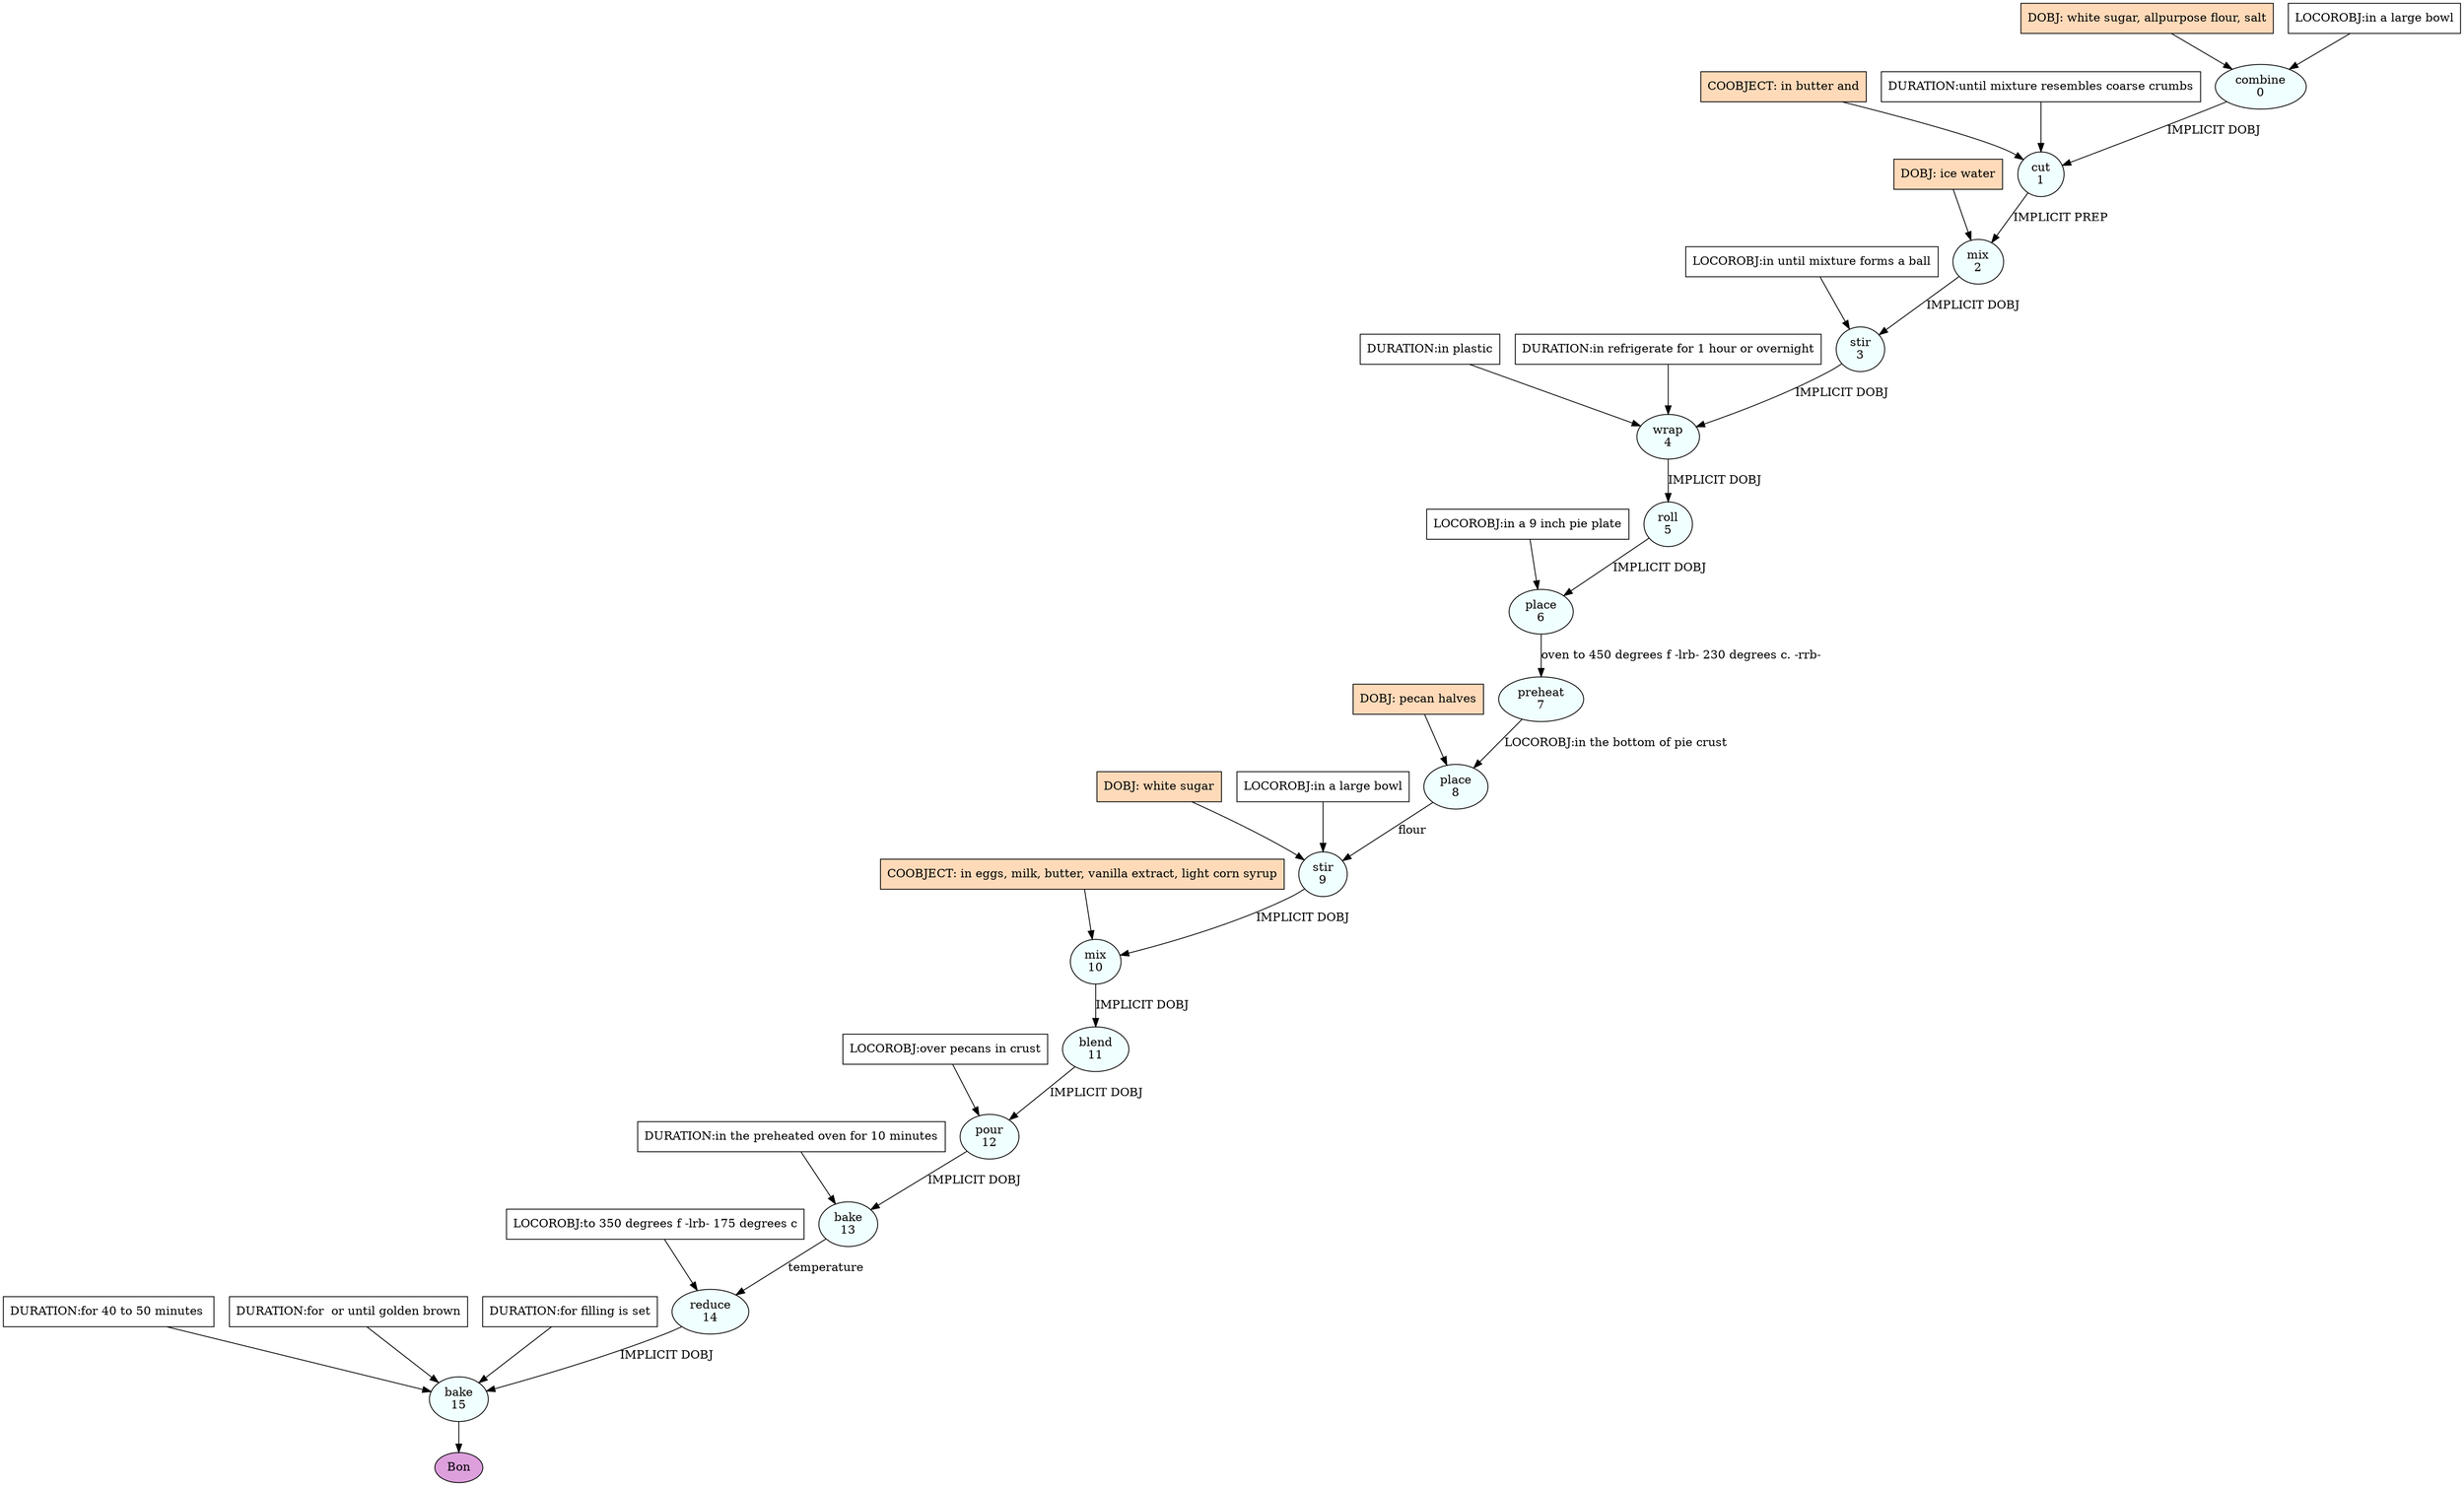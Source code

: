 digraph recipe {
E0[label="combine
0", shape=oval, style=filled, fillcolor=azure]
E1[label="cut
1", shape=oval, style=filled, fillcolor=azure]
E2[label="mix
2", shape=oval, style=filled, fillcolor=azure]
E3[label="stir
3", shape=oval, style=filled, fillcolor=azure]
E4[label="wrap
4", shape=oval, style=filled, fillcolor=azure]
E5[label="roll
5", shape=oval, style=filled, fillcolor=azure]
E6[label="place
6", shape=oval, style=filled, fillcolor=azure]
E7[label="preheat
7", shape=oval, style=filled, fillcolor=azure]
E8[label="place
8", shape=oval, style=filled, fillcolor=azure]
E9[label="stir
9", shape=oval, style=filled, fillcolor=azure]
E10[label="mix
10", shape=oval, style=filled, fillcolor=azure]
E11[label="blend
11", shape=oval, style=filled, fillcolor=azure]
E12[label="pour
12", shape=oval, style=filled, fillcolor=azure]
E13[label="bake
13", shape=oval, style=filled, fillcolor=azure]
E14[label="reduce
14", shape=oval, style=filled, fillcolor=azure]
E15[label="bake
15", shape=oval, style=filled, fillcolor=azure]
D0[label="DOBJ: white sugar, allpurpose flour, salt", shape=box, style=filled, fillcolor=peachpuff]
D0 -> E0
P0_0[label="LOCOROBJ:in a large bowl", shape=box, style=filled, fillcolor=white]
P0_0 -> E0
E0 -> E1 [label="IMPLICIT DOBJ"]
P1_0_ing[label="COOBJECT: in butter and", shape=box, style=filled, fillcolor=peachpuff]
P1_0_ing -> E1
P1_1_0[label="DURATION:until mixture resembles coarse crumbs", shape=box, style=filled, fillcolor=white]
P1_1_0 -> E1
D2_ing[label="DOBJ: ice water", shape=box, style=filled, fillcolor=peachpuff]
D2_ing -> E2
E1 -> E2 [label="IMPLICIT PREP"]
E2 -> E3 [label="IMPLICIT DOBJ"]
P3_0_0[label="LOCOROBJ:in until mixture forms a ball", shape=box, style=filled, fillcolor=white]
P3_0_0 -> E3
E3 -> E4 [label="IMPLICIT DOBJ"]
P4_0_0[label="DURATION:in plastic", shape=box, style=filled, fillcolor=white]
P4_0_0 -> E4
P4_0_1[label="DURATION:in refrigerate for 1 hour or overnight", shape=box, style=filled, fillcolor=white]
P4_0_1 -> E4
E4 -> E5 [label="IMPLICIT DOBJ"]
E5 -> E6 [label="IMPLICIT DOBJ"]
P6_0_0[label="LOCOROBJ:in a 9 inch pie plate", shape=box, style=filled, fillcolor=white]
P6_0_0 -> E6
E6 -> E7 [label="oven to 450 degrees f -lrb- 230 degrees c. -rrb-"]
D8_ing[label="DOBJ: pecan halves", shape=box, style=filled, fillcolor=peachpuff]
D8_ing -> E8
E7 -> E8 [label="LOCOROBJ:in the bottom of pie crust"]
D9_ing[label="DOBJ: white sugar", shape=box, style=filled, fillcolor=peachpuff]
D9_ing -> E9
E8 -> E9 [label="flour"]
P9_0_0[label="LOCOROBJ:in a large bowl", shape=box, style=filled, fillcolor=white]
P9_0_0 -> E9
E9 -> E10 [label="IMPLICIT DOBJ"]
P10_0_ing[label="COOBJECT: in eggs, milk, butter, vanilla extract, light corn syrup", shape=box, style=filled, fillcolor=peachpuff]
P10_0_ing -> E10
E10 -> E11 [label="IMPLICIT DOBJ"]
E11 -> E12 [label="IMPLICIT DOBJ"]
P12_0_0[label="LOCOROBJ:over pecans in crust", shape=box, style=filled, fillcolor=white]
P12_0_0 -> E12
E12 -> E13 [label="IMPLICIT DOBJ"]
P13_0_0[label="DURATION:in the preheated oven for 10 minutes", shape=box, style=filled, fillcolor=white]
P13_0_0 -> E13
E13 -> E14 [label="temperature"]
P14_0_0[label="LOCOROBJ:to 350 degrees f -lrb- 175 degrees c", shape=box, style=filled, fillcolor=white]
P14_0_0 -> E14
E14 -> E15 [label="IMPLICIT DOBJ"]
P15_0_0[label="DURATION:for 40 to 50 minutes ", shape=box, style=filled, fillcolor=white]
P15_0_0 -> E15
P15_0_1[label="DURATION:for  or until golden brown", shape=box, style=filled, fillcolor=white]
P15_0_1 -> E15
P15_0_2[label="DURATION:for filling is set", shape=box, style=filled, fillcolor=white]
P15_0_2 -> E15
EOR[label="Bon", shape=oval, style=filled, fillcolor=plum]
E15 -> EOR
}
